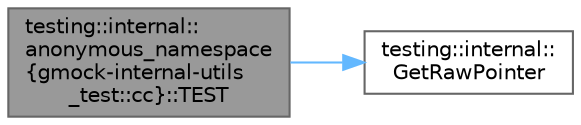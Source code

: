 digraph "testing::internal::anonymous_namespace{gmock-internal-utils_test::cc}::TEST"
{
 // LATEX_PDF_SIZE
  bgcolor="transparent";
  edge [fontname=Helvetica,fontsize=10,labelfontname=Helvetica,labelfontsize=10];
  node [fontname=Helvetica,fontsize=10,shape=box,height=0.2,width=0.4];
  rankdir="LR";
  Node1 [id="Node000001",label="testing::internal::\lanonymous_namespace\l\{gmock-internal-utils\l_test::cc\}::TEST",height=0.2,width=0.4,color="gray40", fillcolor="grey60", style="filled", fontcolor="black",tooltip=" "];
  Node1 -> Node2 [id="edge1_Node000001_Node000002",color="steelblue1",style="solid",tooltip=" "];
  Node2 [id="Node000002",label="testing::internal::\lGetRawPointer",height=0.2,width=0.4,color="grey40", fillcolor="white", style="filled",URL="$namespacetesting_1_1internal.html#ad5e7c706ea3ebdffa1429cf3677062bd",tooltip=" "];
}
